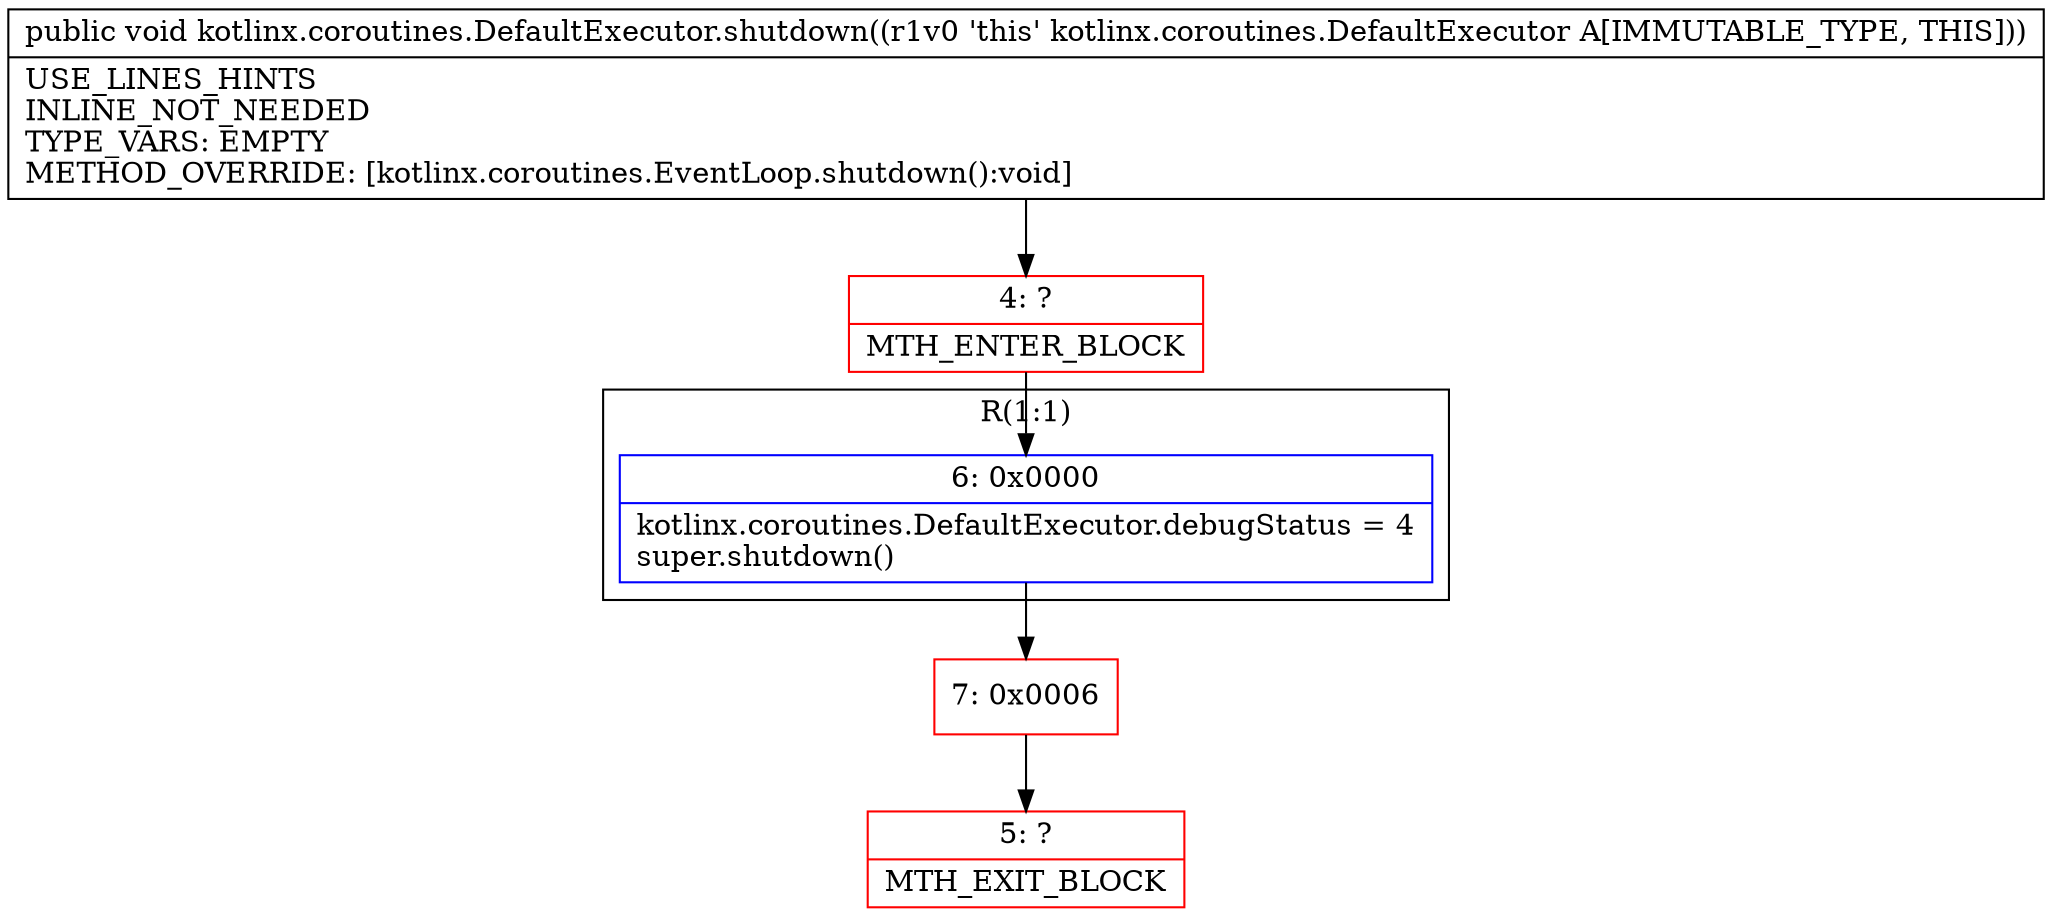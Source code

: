 digraph "CFG forkotlinx.coroutines.DefaultExecutor.shutdown()V" {
subgraph cluster_Region_1702599338 {
label = "R(1:1)";
node [shape=record,color=blue];
Node_6 [shape=record,label="{6\:\ 0x0000|kotlinx.coroutines.DefaultExecutor.debugStatus = 4\lsuper.shutdown()\l}"];
}
Node_4 [shape=record,color=red,label="{4\:\ ?|MTH_ENTER_BLOCK\l}"];
Node_7 [shape=record,color=red,label="{7\:\ 0x0006}"];
Node_5 [shape=record,color=red,label="{5\:\ ?|MTH_EXIT_BLOCK\l}"];
MethodNode[shape=record,label="{public void kotlinx.coroutines.DefaultExecutor.shutdown((r1v0 'this' kotlinx.coroutines.DefaultExecutor A[IMMUTABLE_TYPE, THIS]))  | USE_LINES_HINTS\lINLINE_NOT_NEEDED\lTYPE_VARS: EMPTY\lMETHOD_OVERRIDE: [kotlinx.coroutines.EventLoop.shutdown():void]\l}"];
MethodNode -> Node_4;Node_6 -> Node_7;
Node_4 -> Node_6;
Node_7 -> Node_5;
}


